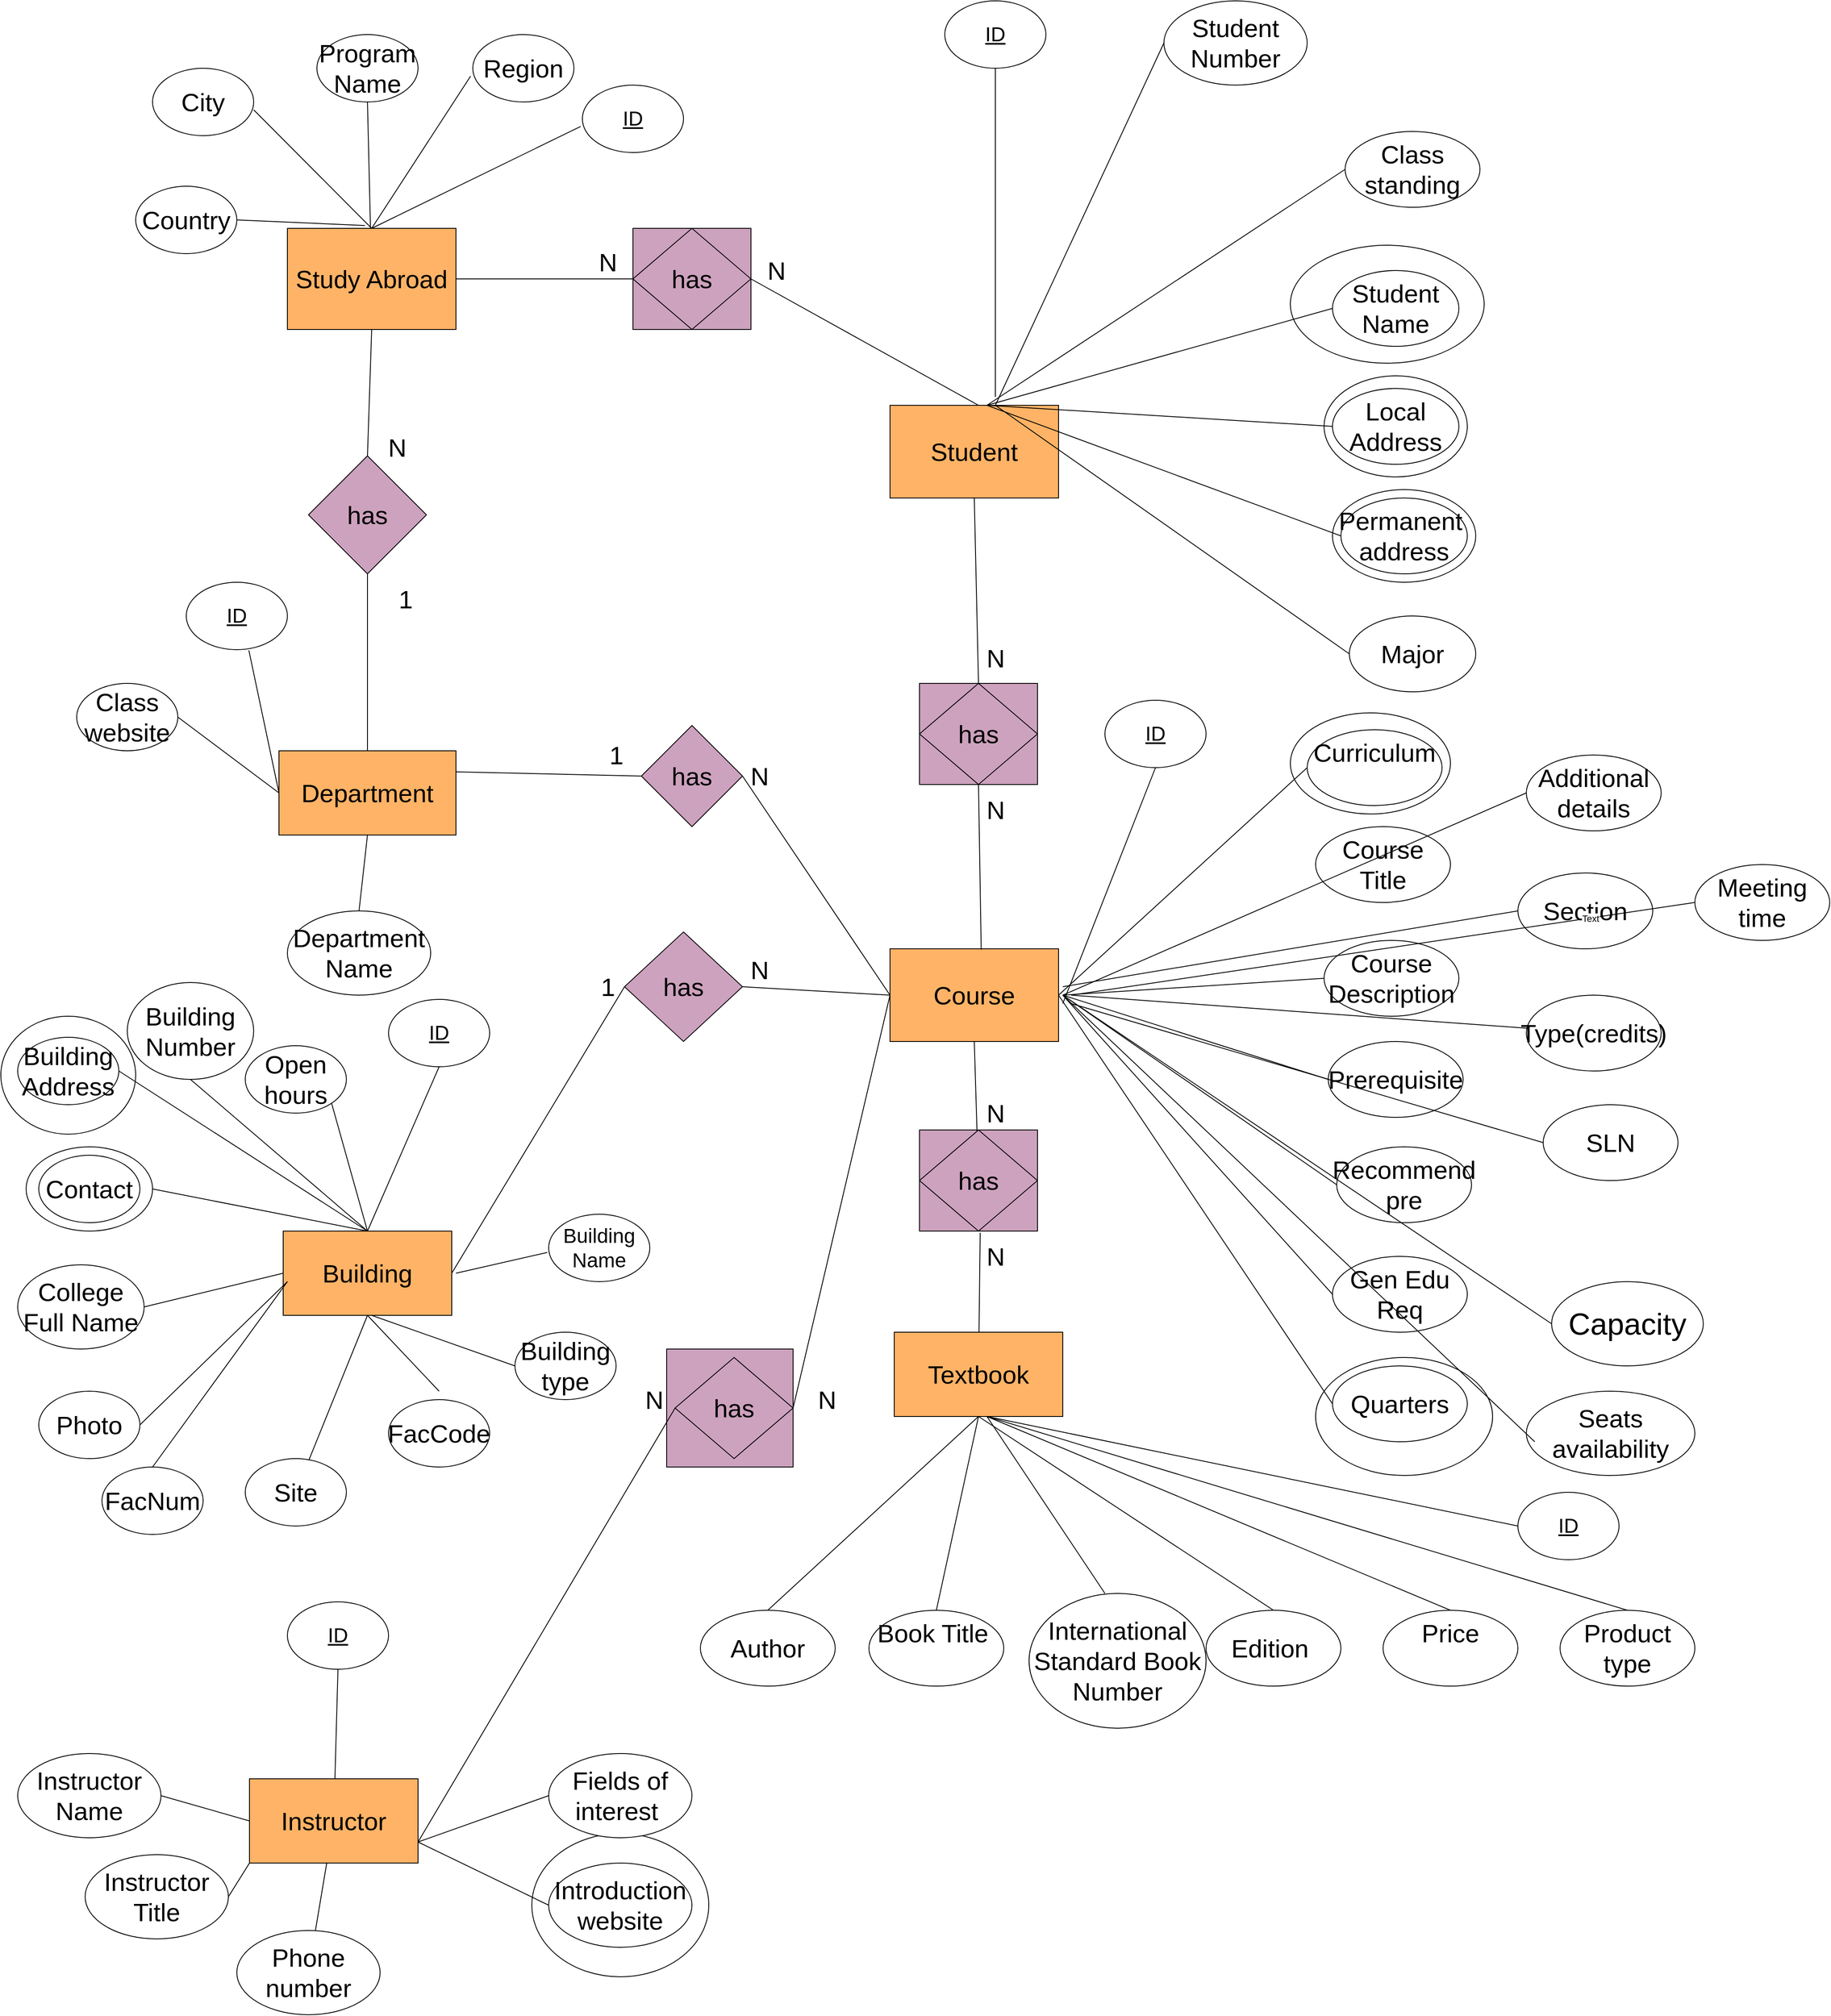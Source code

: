 <mxfile version="17.4.5" type="device"><diagram id="WaG7Mel-7nEo8oAuxkqL" name="Page-1"><mxGraphModel dx="4193" dy="5820" grid="1" gridSize="10" guides="1" tooltips="1" connect="1" arrows="1" fold="1" page="1" pageScale="1" pageWidth="1200" pageHeight="1920" math="0" shadow="0"><root><object label="" id="0"><mxCell/></object><mxCell id="1" parent="0"/><mxCell id="ZUqg_xMpRRwj_Xp2H12H-1" value="" style="ellipse;whiteSpace=wrap;html=1;" parent="1" vertex="1"><mxGeometry x="1570" y="-1830" width="230" height="140" as="geometry"/></mxCell><mxCell id="De9GAT9GT6ICRcFRspTU-7" value="" style="rounded=0;whiteSpace=wrap;html=1;fillColor=#CDA2BE;" parent="1" vertex="1"><mxGeometry x="830" y="-520" width="150" height="140" as="geometry"/></mxCell><mxCell id="De9GAT9GT6ICRcFRspTU-3" value="" style="ellipse;whiteSpace=wrap;html=1;" parent="1" vertex="1"><mxGeometry x="1600" y="-510" width="210" height="140" as="geometry"/></mxCell><mxCell id="De9GAT9GT6ICRcFRspTU-1" value="" style="ellipse;whiteSpace=wrap;html=1;" parent="1" vertex="1"><mxGeometry x="1570" y="-1275" width="190" height="120" as="geometry"/></mxCell><mxCell id="09KUF64qK-9cgqwfG9is-28" value="" style="ellipse;whiteSpace=wrap;html=1;fontSize=24;" parent="1" vertex="1"><mxGeometry x="1620" y="-1540" width="170" height="110" as="geometry"/></mxCell><mxCell id="09KUF64qK-9cgqwfG9is-27" value="" style="ellipse;whiteSpace=wrap;html=1;fontSize=24;" parent="1" vertex="1"><mxGeometry x="1610" y="-1675" width="170" height="120" as="geometry"/></mxCell><mxCell id="09KUF64qK-9cgqwfG9is-26" value="" style="ellipse;whiteSpace=wrap;html=1;fontSize=24;" parent="1" vertex="1"><mxGeometry x="670" y="55" width="210" height="170" as="geometry"/></mxCell><mxCell id="09KUF64qK-9cgqwfG9is-25" value="" style="ellipse;whiteSpace=wrap;html=1;fontSize=24;" parent="1" vertex="1"><mxGeometry x="40" y="-915" width="160" height="140" as="geometry"/></mxCell><mxCell id="FY4kT6i7y3f5NOqJyjew-148" value="" style="ellipse;whiteSpace=wrap;html=1;fontSize=30;" parent="1" vertex="1"><mxGeometry x="70" y="-760" width="150" height="100" as="geometry"/></mxCell><mxCell id="FY4kT6i7y3f5NOqJyjew-1" value="&lt;p style=&quot;line-height: 1.2&quot;&gt;&lt;font style=&quot;font-size: 30px&quot;&gt;Student&lt;/font&gt;&lt;/p&gt;" style="rounded=0;whiteSpace=wrap;html=1;fillColor=#FFB366;" parent="1" vertex="1"><mxGeometry x="1095" y="-1640" width="200" height="110" as="geometry"/></mxCell><mxCell id="FY4kT6i7y3f5NOqJyjew-2" value="&lt;span style=&quot;font-size: 30px&quot;&gt;Course&lt;/span&gt;" style="rounded=0;whiteSpace=wrap;html=1;fillColor=#FFB366;" parent="1" vertex="1"><mxGeometry x="1095" y="-995" width="200" height="110" as="geometry"/></mxCell><mxCell id="FY4kT6i7y3f5NOqJyjew-3" value="&lt;font style=&quot;font-size: 30px&quot;&gt;Department&lt;/font&gt;" style="rounded=0;whiteSpace=wrap;html=1;fillColor=#FFB366;" parent="1" vertex="1"><mxGeometry x="370" y="-1230" width="210" height="100" as="geometry"/></mxCell><mxCell id="FY4kT6i7y3f5NOqJyjew-4" value="&lt;font style=&quot;font-size: 30px&quot;&gt;Study Abroad&lt;/font&gt;" style="rounded=0;whiteSpace=wrap;html=1;fillColor=#FFB366;" parent="1" vertex="1"><mxGeometry x="380" y="-1850" width="200" height="120" as="geometry"/></mxCell><mxCell id="FY4kT6i7y3f5NOqJyjew-5" value="&lt;font style=&quot;font-size: 30px&quot;&gt;Building&lt;/font&gt;" style="rounded=0;whiteSpace=wrap;html=1;fillColor=#FFB366;" parent="1" vertex="1"><mxGeometry x="375" y="-660" width="200" height="100" as="geometry"/></mxCell><mxCell id="FY4kT6i7y3f5NOqJyjew-6" value="&lt;font style=&quot;font-size: 30px&quot;&gt;Instructor&lt;/font&gt;" style="rounded=0;whiteSpace=wrap;html=1;fillColor=#FFB366;" parent="1" vertex="1"><mxGeometry x="335" y="-10" width="200" height="100" as="geometry"/></mxCell><mxCell id="FY4kT6i7y3f5NOqJyjew-7" value="&lt;font style=&quot;font-size: 30px&quot;&gt;Textbook&lt;/font&gt;" style="rounded=0;whiteSpace=wrap;html=1;fillColor=#FFB366;" parent="1" vertex="1"><mxGeometry x="1100" y="-540" width="200" height="100" as="geometry"/></mxCell><mxCell id="FY4kT6i7y3f5NOqJyjew-23" value="has" style="rhombus;whiteSpace=wrap;html=1;fontSize=30;fillColor=#CDA2BE;" parent="1" vertex="1"><mxGeometry x="840" y="-510" width="140" height="120" as="geometry"/></mxCell><mxCell id="FY4kT6i7y3f5NOqJyjew-28" value="has" style="rhombus;whiteSpace=wrap;html=1;fontSize=30;fillColor=#CDA2BE;" parent="1" vertex="1"><mxGeometry x="405" y="-1580" width="140" height="140" as="geometry"/></mxCell><mxCell id="FY4kT6i7y3f5NOqJyjew-41" value="" style="endArrow=none;html=1;rounded=0;fontSize=30;strokeColor=default;entryX=0.5;entryY=1;entryDx=0;entryDy=0;exitX=0.5;exitY=0;exitDx=0;exitDy=0;" parent="1" target="FY4kT6i7y3f5NOqJyjew-1" edge="1"><mxGeometry width="50" height="50" relative="1" as="geometry"><mxPoint x="1200" y="-1310" as="sourcePoint"/><mxPoint x="1030" y="-1440" as="targetPoint"/><Array as="points"/></mxGeometry></mxCell><mxCell id="FY4kT6i7y3f5NOqJyjew-43" value="" style="endArrow=none;html=1;rounded=0;fontSize=30;strokeColor=default;entryX=0.5;entryY=1;entryDx=0;entryDy=0;exitX=0.541;exitY=0.008;exitDx=0;exitDy=0;exitPerimeter=0;" parent="1" source="FY4kT6i7y3f5NOqJyjew-2" edge="1"><mxGeometry width="50" height="50" relative="1" as="geometry"><mxPoint x="980" y="-980" as="sourcePoint"/><mxPoint x="1200" y="-1190" as="targetPoint"/></mxGeometry></mxCell><mxCell id="FY4kT6i7y3f5NOqJyjew-44" value="" style="endArrow=none;html=1;rounded=0;fontSize=30;strokeColor=default;entryX=1;entryY=0.5;entryDx=0;entryDy=0;exitX=0;exitY=0.5;exitDx=0;exitDy=0;" parent="1" source="FY4kT6i7y3f5NOqJyjew-199" target="FY4kT6i7y3f5NOqJyjew-4" edge="1"><mxGeometry width="50" height="50" relative="1" as="geometry"><mxPoint x="890" y="-1780" as="sourcePoint"/><mxPoint x="1030" y="-1760" as="targetPoint"/></mxGeometry></mxCell><mxCell id="FY4kT6i7y3f5NOqJyjew-45" value="" style="endArrow=none;html=1;rounded=0;fontSize=30;strokeColor=default;entryX=1;entryY=0.5;entryDx=0;entryDy=0;" parent="1" target="FY4kT6i7y3f5NOqJyjew-198" edge="1"><mxGeometry width="50" height="50" relative="1" as="geometry"><mxPoint x="1200" y="-1640" as="sourcePoint"/><mxPoint x="1010" y="-1780" as="targetPoint"/></mxGeometry></mxCell><mxCell id="FY4kT6i7y3f5NOqJyjew-46" value="" style="endArrow=none;html=1;rounded=0;fontSize=30;strokeColor=default;exitX=0.5;exitY=0;exitDx=0;exitDy=0;entryX=0.5;entryY=1;entryDx=0;entryDy=0;" parent="1" source="FY4kT6i7y3f5NOqJyjew-28" target="FY4kT6i7y3f5NOqJyjew-4" edge="1"><mxGeometry width="50" height="50" relative="1" as="geometry"><mxPoint x="980" y="-1680" as="sourcePoint"/><mxPoint x="1030" y="-1730" as="targetPoint"/></mxGeometry></mxCell><mxCell id="FY4kT6i7y3f5NOqJyjew-48" value="" style="endArrow=none;html=1;rounded=0;fontSize=30;strokeColor=default;entryX=0.5;entryY=1;entryDx=0;entryDy=0;exitX=0.5;exitY=0;exitDx=0;exitDy=0;" parent="1" source="FY4kT6i7y3f5NOqJyjew-3" target="FY4kT6i7y3f5NOqJyjew-28" edge="1"><mxGeometry width="50" height="50" relative="1" as="geometry"><mxPoint x="1170" y="-1340" as="sourcePoint"/><mxPoint x="780" y="-1570" as="targetPoint"/></mxGeometry></mxCell><mxCell id="FY4kT6i7y3f5NOqJyjew-52" value="has" style="rhombus;whiteSpace=wrap;html=1;fontSize=30;fillColor=#CDA2BE;" parent="1" vertex="1"><mxGeometry x="780" y="-1015" width="140" height="130" as="geometry"/></mxCell><mxCell id="FY4kT6i7y3f5NOqJyjew-55" value="" style="endArrow=none;html=1;rounded=0;fontSize=30;strokeColor=default;exitX=1;exitY=0.5;exitDx=0;exitDy=0;entryX=0;entryY=0.5;entryDx=0;entryDy=0;" parent="1" source="FY4kT6i7y3f5NOqJyjew-52" target="FY4kT6i7y3f5NOqJyjew-2" edge="1"><mxGeometry width="50" height="50" relative="1" as="geometry"><mxPoint x="1270" y="-1120" as="sourcePoint"/><mxPoint x="1320" y="-1170" as="targetPoint"/></mxGeometry></mxCell><mxCell id="FY4kT6i7y3f5NOqJyjew-56" value="" style="endArrow=none;html=1;rounded=0;fontSize=30;strokeColor=default;exitX=1;exitY=0.5;exitDx=0;exitDy=0;entryX=0;entryY=0.5;entryDx=0;entryDy=0;" parent="1" source="FY4kT6i7y3f5NOqJyjew-5" target="FY4kT6i7y3f5NOqJyjew-52" edge="1"><mxGeometry width="50" height="50" relative="1" as="geometry"><mxPoint x="1270" y="-1120" as="sourcePoint"/><mxPoint x="1320" y="-1170" as="targetPoint"/></mxGeometry></mxCell><mxCell id="FY4kT6i7y3f5NOqJyjew-59" value="Student Name" style="ellipse;whiteSpace=wrap;html=1;fontSize=30;" parent="1" vertex="1"><mxGeometry x="1620" y="-1800" width="150" height="90" as="geometry"/></mxCell><mxCell id="FY4kT6i7y3f5NOqJyjew-60" value="Student Number" style="ellipse;whiteSpace=wrap;html=1;fontSize=30;" parent="1" vertex="1"><mxGeometry x="1420" y="-2120" width="170" height="100" as="geometry"/></mxCell><mxCell id="FY4kT6i7y3f5NOqJyjew-61" value="Class standing" style="ellipse;whiteSpace=wrap;html=1;fontSize=30;" parent="1" vertex="1"><mxGeometry x="1635" y="-1965" width="160" height="90" as="geometry"/></mxCell><mxCell id="FY4kT6i7y3f5NOqJyjew-62" value="Major" style="ellipse;whiteSpace=wrap;html=1;fontSize=30;" parent="1" vertex="1"><mxGeometry x="1640" y="-1390" width="150" height="90" as="geometry"/></mxCell><mxCell id="FY4kT6i7y3f5NOqJyjew-63" value="Permanent&amp;nbsp;&lt;br&gt;address" style="ellipse;whiteSpace=wrap;html=1;fontSize=30;" parent="1" vertex="1"><mxGeometry x="1630" y="-1530" width="150" height="90" as="geometry"/></mxCell><mxCell id="FY4kT6i7y3f5NOqJyjew-66" value="Local Address" style="ellipse;whiteSpace=wrap;html=1;fontSize=30;" parent="1" vertex="1"><mxGeometry x="1620" y="-1660" width="150" height="90" as="geometry"/></mxCell><mxCell id="FY4kT6i7y3f5NOqJyjew-67" value="" style="endArrow=none;html=1;rounded=0;fontSize=30;strokeColor=default;entryX=0;entryY=0.5;entryDx=0;entryDy=0;" parent="1" target="FY4kT6i7y3f5NOqJyjew-59" edge="1"><mxGeometry width="50" height="50" relative="1" as="geometry"><mxPoint x="1210" y="-1640" as="sourcePoint"/><mxPoint x="1380" y="-1600" as="targetPoint"/></mxGeometry></mxCell><mxCell id="FY4kT6i7y3f5NOqJyjew-68" value="" style="endArrow=none;html=1;rounded=0;fontSize=30;strokeColor=default;entryX=0;entryY=0.5;entryDx=0;entryDy=0;" parent="1" target="FY4kT6i7y3f5NOqJyjew-60" edge="1"><mxGeometry width="50" height="50" relative="1" as="geometry"><mxPoint x="1220" y="-1640" as="sourcePoint"/><mxPoint x="1410" y="-1835" as="targetPoint"/></mxGeometry></mxCell><mxCell id="FY4kT6i7y3f5NOqJyjew-69" value="" style="endArrow=none;html=1;rounded=0;fontSize=30;strokeColor=default;entryX=0;entryY=0.5;entryDx=0;entryDy=0;" parent="1" target="FY4kT6i7y3f5NOqJyjew-66" edge="1"><mxGeometry width="50" height="50" relative="1" as="geometry"><mxPoint x="1210" y="-1640" as="sourcePoint"/><mxPoint x="1420" y="-1825" as="targetPoint"/></mxGeometry></mxCell><mxCell id="FY4kT6i7y3f5NOqJyjew-70" value="" style="endArrow=none;html=1;rounded=0;fontSize=30;strokeColor=default;entryX=0;entryY=0.5;entryDx=0;entryDy=0;" parent="1" target="FY4kT6i7y3f5NOqJyjew-61" edge="1"><mxGeometry width="50" height="50" relative="1" as="geometry"><mxPoint x="1210" y="-1640" as="sourcePoint"/><mxPoint x="1430" y="-1815" as="targetPoint"/></mxGeometry></mxCell><mxCell id="FY4kT6i7y3f5NOqJyjew-71" value="" style="endArrow=none;html=1;rounded=0;fontSize=30;strokeColor=default;entryX=0;entryY=0.5;entryDx=0;entryDy=0;" parent="1" target="FY4kT6i7y3f5NOqJyjew-62" edge="1"><mxGeometry width="50" height="50" relative="1" as="geometry"><mxPoint x="1220" y="-1640" as="sourcePoint"/><mxPoint x="1440" y="-1805" as="targetPoint"/></mxGeometry></mxCell><mxCell id="FY4kT6i7y3f5NOqJyjew-72" value="" style="endArrow=none;html=1;rounded=0;fontSize=30;strokeColor=default;entryX=0;entryY=0.5;entryDx=0;entryDy=0;" parent="1" target="FY4kT6i7y3f5NOqJyjew-63" edge="1"><mxGeometry width="50" height="50" relative="1" as="geometry"><mxPoint x="1210" y="-1640" as="sourcePoint"/><mxPoint x="1450" y="-1795" as="targetPoint"/></mxGeometry></mxCell><mxCell id="FY4kT6i7y3f5NOqJyjew-77" value="" style="endArrow=none;html=1;rounded=0;fontSize=30;strokeColor=default;exitX=1;exitY=0.5;exitDx=0;exitDy=0;entryX=0;entryY=0.5;entryDx=0;entryDy=0;" parent="1" source="FY4kT6i7y3f5NOqJyjew-23" target="FY4kT6i7y3f5NOqJyjew-2" edge="1"><mxGeometry width="50" height="50" relative="1" as="geometry"><mxPoint x="1310" y="-810" as="sourcePoint"/><mxPoint x="1360" y="-860" as="targetPoint"/></mxGeometry></mxCell><mxCell id="FY4kT6i7y3f5NOqJyjew-78" value="" style="endArrow=none;html=1;rounded=0;fontSize=30;strokeColor=default;exitX=1;exitY=0.75;exitDx=0;exitDy=0;entryX=0;entryY=0.5;entryDx=0;entryDy=0;" parent="1" source="FY4kT6i7y3f5NOqJyjew-6" target="FY4kT6i7y3f5NOqJyjew-23" edge="1"><mxGeometry width="50" height="50" relative="1" as="geometry"><mxPoint x="1310" y="-810" as="sourcePoint"/><mxPoint x="1360" y="-860" as="targetPoint"/></mxGeometry></mxCell><mxCell id="FY4kT6i7y3f5NOqJyjew-80" value="Course Title" style="ellipse;whiteSpace=wrap;html=1;fontSize=30;" parent="1" vertex="1"><mxGeometry x="1600" y="-1140" width="160" height="90" as="geometry"/></mxCell><mxCell id="FY4kT6i7y3f5NOqJyjew-81" value="Course Description" style="ellipse;whiteSpace=wrap;html=1;fontSize=30;" parent="1" vertex="1"><mxGeometry x="1610" y="-1005" width="160" height="90" as="geometry"/></mxCell><mxCell id="FY4kT6i7y3f5NOqJyjew-82" value="Prerequisite" style="ellipse;whiteSpace=wrap;html=1;fontSize=30;" parent="1" vertex="1"><mxGeometry x="1615" y="-885" width="160" height="90" as="geometry"/></mxCell><mxCell id="FY4kT6i7y3f5NOqJyjew-84" value="Gen Edu Req" style="ellipse;whiteSpace=wrap;html=1;fontSize=30;" parent="1" vertex="1"><mxGeometry x="1620" y="-630" width="160" height="90" as="geometry"/></mxCell><mxCell id="FY4kT6i7y3f5NOqJyjew-85" value="&lt;div&gt;Curriculum&lt;/div&gt;&lt;div&gt;&lt;br&gt;&lt;/div&gt;" style="ellipse;whiteSpace=wrap;html=1;fontSize=30;" parent="1" vertex="1"><mxGeometry x="1590" y="-1255" width="160" height="90" as="geometry"/></mxCell><mxCell id="FY4kT6i7y3f5NOqJyjew-86" value="Recommend pre" style="ellipse;whiteSpace=wrap;html=1;fontSize=30;" parent="1" vertex="1"><mxGeometry x="1625" y="-760" width="160" height="90" as="geometry"/></mxCell><mxCell id="FY4kT6i7y3f5NOqJyjew-87" value="" style="endArrow=none;html=1;rounded=0;fontSize=30;strokeColor=default;entryX=0;entryY=0.5;entryDx=0;entryDy=0;exitX=1;exitY=0.5;exitDx=0;exitDy=0;" parent="1" source="FY4kT6i7y3f5NOqJyjew-2" target="FY4kT6i7y3f5NOqJyjew-85" edge="1"><mxGeometry width="50" height="50" relative="1" as="geometry"><mxPoint x="1610" y="-870" as="sourcePoint"/><mxPoint x="1660" y="-920" as="targetPoint"/></mxGeometry></mxCell><mxCell id="FY4kT6i7y3f5NOqJyjew-88" value="" style="endArrow=none;html=1;rounded=0;fontSize=30;strokeColor=default;entryX=0;entryY=0.5;entryDx=0;entryDy=0;" parent="1" target="FY4kT6i7y3f5NOqJyjew-81" edge="1"><mxGeometry width="50" height="50" relative="1" as="geometry"><mxPoint x="1300" y="-940" as="sourcePoint"/><mxPoint x="1660" y="-920" as="targetPoint"/></mxGeometry></mxCell><mxCell id="FY4kT6i7y3f5NOqJyjew-89" value="" style="endArrow=none;html=1;rounded=0;fontSize=30;strokeColor=default;entryX=0;entryY=0.5;entryDx=0;entryDy=0;" parent="1" target="FY4kT6i7y3f5NOqJyjew-82" edge="1"><mxGeometry width="50" height="50" relative="1" as="geometry"><mxPoint x="1300" y="-940" as="sourcePoint"/><mxPoint x="1660" y="-920" as="targetPoint"/></mxGeometry></mxCell><mxCell id="FY4kT6i7y3f5NOqJyjew-90" value="" style="endArrow=none;html=1;rounded=0;fontSize=30;strokeColor=default;entryX=0;entryY=0.5;entryDx=0;entryDy=0;" parent="1" target="FY4kT6i7y3f5NOqJyjew-86" edge="1"><mxGeometry width="50" height="50" relative="1" as="geometry"><mxPoint x="1300" y="-940" as="sourcePoint"/><mxPoint x="1660" y="-920" as="targetPoint"/></mxGeometry></mxCell><mxCell id="FY4kT6i7y3f5NOqJyjew-91" value="" style="endArrow=none;html=1;rounded=0;fontSize=30;strokeColor=default;entryX=0;entryY=0.5;entryDx=0;entryDy=0;" parent="1" target="FY4kT6i7y3f5NOqJyjew-84" edge="1"><mxGeometry width="50" height="50" relative="1" as="geometry"><mxPoint x="1300" y="-940" as="sourcePoint"/><mxPoint x="1660" y="-920" as="targetPoint"/></mxGeometry></mxCell><mxCell id="FY4kT6i7y3f5NOqJyjew-92" value="Quarters" style="ellipse;whiteSpace=wrap;html=1;fontSize=30;" parent="1" vertex="1"><mxGeometry x="1620" y="-500" width="160" height="90" as="geometry"/></mxCell><mxCell id="FY4kT6i7y3f5NOqJyjew-93" value="" style="endArrow=none;html=1;rounded=0;fontSize=30;strokeColor=default;exitX=1;exitY=0.5;exitDx=0;exitDy=0;entryX=0;entryY=0.5;entryDx=0;entryDy=0;" parent="1" source="FY4kT6i7y3f5NOqJyjew-2" target="FY4kT6i7y3f5NOqJyjew-92" edge="1"><mxGeometry width="50" height="50" relative="1" as="geometry"><mxPoint x="1590" y="-1090" as="sourcePoint"/><mxPoint x="1640" y="-1140" as="targetPoint"/></mxGeometry></mxCell><mxCell id="FY4kT6i7y3f5NOqJyjew-94" value="Meeting time" style="ellipse;whiteSpace=wrap;html=1;fontSize=30;" parent="1" vertex="1"><mxGeometry x="2050" y="-1095" width="160" height="90" as="geometry"/></mxCell><mxCell id="FY4kT6i7y3f5NOqJyjew-95" value="SLN" style="ellipse;whiteSpace=wrap;html=1;fontSize=30;" parent="1" vertex="1"><mxGeometry x="1870" y="-810" width="160" height="90" as="geometry"/></mxCell><mxCell id="FY4kT6i7y3f5NOqJyjew-97" value="Seats availability" style="ellipse;whiteSpace=wrap;html=1;fontSize=30;" parent="1" vertex="1"><mxGeometry x="1850" y="-470" width="200" height="100" as="geometry"/></mxCell><mxCell id="FY4kT6i7y3f5NOqJyjew-98" value="Additional details" style="ellipse;whiteSpace=wrap;html=1;fontSize=30;" parent="1" vertex="1"><mxGeometry x="1850" y="-1225" width="160" height="90" as="geometry"/></mxCell><mxCell id="FY4kT6i7y3f5NOqJyjew-100" value="Section" style="ellipse;whiteSpace=wrap;html=1;fontSize=30;" parent="1" vertex="1"><mxGeometry x="1840" y="-1085" width="160" height="90" as="geometry"/></mxCell><mxCell id="FY4kT6i7y3f5NOqJyjew-101" value="Type(credits)" style="ellipse;whiteSpace=wrap;html=1;fontSize=30;" parent="1" vertex="1"><mxGeometry x="1850" y="-940" width="160" height="90" as="geometry"/></mxCell><mxCell id="FY4kT6i7y3f5NOqJyjew-102" value="" style="endArrow=none;html=1;rounded=0;fontSize=30;strokeColor=default;entryX=0;entryY=0.5;entryDx=0;entryDy=0;" parent="1" target="FY4kT6i7y3f5NOqJyjew-98" edge="1"><mxGeometry width="50" height="50" relative="1" as="geometry"><mxPoint x="1300" y="-940" as="sourcePoint"/><mxPoint x="1680" y="-1000" as="targetPoint"/></mxGeometry></mxCell><mxCell id="FY4kT6i7y3f5NOqJyjew-103" value="" style="endArrow=none;html=1;rounded=0;fontSize=30;strokeColor=default;entryX=0;entryY=0.5;entryDx=0;entryDy=0;" parent="1" target="FY4kT6i7y3f5NOqJyjew-100" edge="1"><mxGeometry width="50" height="50" relative="1" as="geometry"><mxPoint x="1300" y="-950" as="sourcePoint"/><mxPoint x="1680" y="-1000" as="targetPoint"/></mxGeometry></mxCell><mxCell id="FY4kT6i7y3f5NOqJyjew-104" value="" style="endArrow=none;html=1;rounded=0;fontSize=30;strokeColor=default;" parent="1" target="FY4kT6i7y3f5NOqJyjew-101" edge="1"><mxGeometry width="50" height="50" relative="1" as="geometry"><mxPoint x="1310" y="-940" as="sourcePoint"/><mxPoint x="1680" y="-920" as="targetPoint"/></mxGeometry></mxCell><mxCell id="FY4kT6i7y3f5NOqJyjew-105" value="" style="endArrow=none;html=1;rounded=0;fontSize=30;strokeColor=default;entryX=0;entryY=0.5;entryDx=0;entryDy=0;" parent="1" target="FY4kT6i7y3f5NOqJyjew-95" edge="1"><mxGeometry width="50" height="50" relative="1" as="geometry"><mxPoint x="1310" y="-930" as="sourcePoint"/><mxPoint x="1680" y="-820" as="targetPoint"/></mxGeometry></mxCell><mxCell id="FY4kT6i7y3f5NOqJyjew-107" value="" style="endArrow=none;html=1;rounded=0;fontSize=30;strokeColor=default;entryX=0.05;entryY=0.6;entryDx=0;entryDy=0;entryPerimeter=0;" parent="1" target="FY4kT6i7y3f5NOqJyjew-97" edge="1"><mxGeometry width="50" height="50" relative="1" as="geometry"><mxPoint x="1300" y="-940" as="sourcePoint"/><mxPoint x="1680" y="-730" as="targetPoint"/></mxGeometry></mxCell><mxCell id="FY4kT6i7y3f5NOqJyjew-108" value="" style="endArrow=none;html=1;rounded=0;fontSize=30;strokeColor=default;entryX=0;entryY=0.5;entryDx=0;entryDy=0;" parent="1" target="FY4kT6i7y3f5NOqJyjew-94" edge="1"><mxGeometry width="50" height="50" relative="1" as="geometry"><mxPoint x="1310" y="-940" as="sourcePoint"/><mxPoint x="1980" y="-1240" as="targetPoint"/></mxGeometry></mxCell><mxCell id="FNnZ-wPPXEHu2Q8ne0_T-3" value="Text" style="edgeLabel;html=1;align=center;verticalAlign=middle;resizable=0;points=[];" parent="FY4kT6i7y3f5NOqJyjew-108" vertex="1" connectable="0"><mxGeometry x="0.665" relative="1" as="geometry"><mxPoint as="offset"/></mxGeometry></mxCell><mxCell id="FY4kT6i7y3f5NOqJyjew-109" value="&lt;div&gt;Book Title&amp;nbsp;&lt;/div&gt;&lt;div&gt;&lt;br&gt;&lt;/div&gt;" style="ellipse;whiteSpace=wrap;html=1;fontSize=30;" parent="1" vertex="1"><mxGeometry x="1070" y="-210" width="160" height="90" as="geometry"/></mxCell><mxCell id="FY4kT6i7y3f5NOqJyjew-110" value="International Standard Book Number" style="ellipse;whiteSpace=wrap;html=1;fontSize=30;" parent="1" vertex="1"><mxGeometry x="1260" y="-230" width="210" height="160" as="geometry"/></mxCell><mxCell id="FY4kT6i7y3f5NOqJyjew-111" value="Edition&amp;nbsp;" style="ellipse;whiteSpace=wrap;html=1;fontSize=30;" parent="1" vertex="1"><mxGeometry x="1470" y="-210" width="160" height="90" as="geometry"/></mxCell><mxCell id="FY4kT6i7y3f5NOqJyjew-112" value="Author" style="ellipse;whiteSpace=wrap;html=1;fontSize=30;" parent="1" vertex="1"><mxGeometry x="870" y="-210" width="160" height="90" as="geometry"/></mxCell><mxCell id="FY4kT6i7y3f5NOqJyjew-113" value="&lt;div&gt;Price&lt;/div&gt;&lt;div&gt;&lt;br&gt;&lt;/div&gt;" style="ellipse;whiteSpace=wrap;html=1;fontSize=30;" parent="1" vertex="1"><mxGeometry x="1680" y="-210" width="160" height="90" as="geometry"/></mxCell><mxCell id="FY4kT6i7y3f5NOqJyjew-114" value="Product type" style="ellipse;whiteSpace=wrap;html=1;fontSize=30;" parent="1" vertex="1"><mxGeometry x="1890" y="-210" width="160" height="90" as="geometry"/></mxCell><mxCell id="FY4kT6i7y3f5NOqJyjew-116" value="" style="endArrow=none;html=1;rounded=0;fontSize=30;strokeColor=default;exitX=0.5;exitY=0;exitDx=0;exitDy=0;entryX=0.5;entryY=1;entryDx=0;entryDy=0;" parent="1" source="FY4kT6i7y3f5NOqJyjew-112" target="FY4kT6i7y3f5NOqJyjew-7" edge="1"><mxGeometry width="50" height="50" relative="1" as="geometry"><mxPoint x="1590" y="-910" as="sourcePoint"/><mxPoint x="1640" y="-960" as="targetPoint"/></mxGeometry></mxCell><mxCell id="FY4kT6i7y3f5NOqJyjew-117" value="" style="endArrow=none;html=1;rounded=0;fontSize=30;strokeColor=default;exitX=0.5;exitY=0;exitDx=0;exitDy=0;" parent="1" source="FY4kT6i7y3f5NOqJyjew-109" edge="1"><mxGeometry width="50" height="50" relative="1" as="geometry"><mxPoint x="960" y="-200" as="sourcePoint"/><mxPoint x="1200" y="-440" as="targetPoint"/></mxGeometry></mxCell><mxCell id="FY4kT6i7y3f5NOqJyjew-118" value="" style="endArrow=none;html=1;rounded=0;fontSize=30;strokeColor=default;" parent="1" edge="1"><mxGeometry width="50" height="50" relative="1" as="geometry"><mxPoint x="1350" y="-230" as="sourcePoint"/><mxPoint x="1210" y="-440" as="targetPoint"/></mxGeometry></mxCell><mxCell id="FY4kT6i7y3f5NOqJyjew-119" value="" style="endArrow=none;html=1;rounded=0;fontSize=30;strokeColor=default;exitX=0.5;exitY=0;exitDx=0;exitDy=0;entryX=0.5;entryY=1;entryDx=0;entryDy=0;" parent="1" source="FY4kT6i7y3f5NOqJyjew-111" target="FY4kT6i7y3f5NOqJyjew-7" edge="1"><mxGeometry width="50" height="50" relative="1" as="geometry"><mxPoint x="980" y="-180" as="sourcePoint"/><mxPoint x="1230" y="-410" as="targetPoint"/></mxGeometry></mxCell><mxCell id="FY4kT6i7y3f5NOqJyjew-120" value="" style="endArrow=none;html=1;rounded=0;fontSize=30;strokeColor=default;exitX=0.5;exitY=0;exitDx=0;exitDy=0;" parent="1" source="FY4kT6i7y3f5NOqJyjew-113" edge="1"><mxGeometry width="50" height="50" relative="1" as="geometry"><mxPoint x="990" y="-170" as="sourcePoint"/><mxPoint x="1210" y="-440" as="targetPoint"/></mxGeometry></mxCell><mxCell id="FY4kT6i7y3f5NOqJyjew-121" value="" style="endArrow=none;html=1;rounded=0;fontSize=30;strokeColor=default;exitX=0.5;exitY=0;exitDx=0;exitDy=0;" parent="1" source="FY4kT6i7y3f5NOqJyjew-114" edge="1"><mxGeometry width="50" height="50" relative="1" as="geometry"><mxPoint x="1000" y="-160" as="sourcePoint"/><mxPoint x="1210" y="-440" as="targetPoint"/></mxGeometry></mxCell><mxCell id="FY4kT6i7y3f5NOqJyjew-122" value="has" style="rhombus;whiteSpace=wrap;html=1;fontSize=30;fillColor=#CDA2BE;" parent="1" vertex="1"><mxGeometry x="800" y="-1260" width="120" height="120" as="geometry"/></mxCell><mxCell id="FY4kT6i7y3f5NOqJyjew-123" value="" style="endArrow=none;html=1;rounded=0;fontSize=30;strokeColor=default;exitX=1;exitY=0.25;exitDx=0;exitDy=0;entryX=0;entryY=0.5;entryDx=0;entryDy=0;" parent="1" source="FY4kT6i7y3f5NOqJyjew-3" target="FY4kT6i7y3f5NOqJyjew-122" edge="1"><mxGeometry width="50" height="50" relative="1" as="geometry"><mxPoint x="1270" y="-1120" as="sourcePoint"/><mxPoint x="1320" y="-1170" as="targetPoint"/></mxGeometry></mxCell><mxCell id="FY4kT6i7y3f5NOqJyjew-202" value="1" style="edgeLabel;html=1;align=center;verticalAlign=middle;resizable=0;points=[];fontSize=30;" parent="FY4kT6i7y3f5NOqJyjew-123" vertex="1" connectable="0"><mxGeometry x="0.658" y="7" relative="1" as="geometry"><mxPoint x="7" y="-17" as="offset"/></mxGeometry></mxCell><mxCell id="FY4kT6i7y3f5NOqJyjew-124" value="" style="endArrow=none;html=1;rounded=0;fontSize=30;strokeColor=default;exitX=1;exitY=0.5;exitDx=0;exitDy=0;entryX=0;entryY=0.5;entryDx=0;entryDy=0;" parent="1" source="FY4kT6i7y3f5NOqJyjew-122" target="FY4kT6i7y3f5NOqJyjew-2" edge="1"><mxGeometry width="50" height="50" relative="1" as="geometry"><mxPoint x="1270" y="-1120" as="sourcePoint"/><mxPoint x="1320" y="-1170" as="targetPoint"/></mxGeometry></mxCell><mxCell id="FY4kT6i7y3f5NOqJyjew-125" value="Class website" style="ellipse;whiteSpace=wrap;html=1;fontSize=30;" parent="1" vertex="1"><mxGeometry x="130" y="-1310" width="120" height="80" as="geometry"/></mxCell><mxCell id="FY4kT6i7y3f5NOqJyjew-127" value="" style="endArrow=none;html=1;rounded=0;fontSize=30;strokeColor=default;exitX=1;exitY=0.5;exitDx=0;exitDy=0;entryX=0;entryY=0.5;entryDx=0;entryDy=0;" parent="1" source="FY4kT6i7y3f5NOqJyjew-125" target="FY4kT6i7y3f5NOqJyjew-3" edge="1"><mxGeometry width="50" height="50" relative="1" as="geometry"><mxPoint x="1370" y="-1140" as="sourcePoint"/><mxPoint x="1420" y="-1190" as="targetPoint"/></mxGeometry></mxCell><mxCell id="FY4kT6i7y3f5NOqJyjew-130" value="Program Name" style="ellipse;whiteSpace=wrap;html=1;fontSize=30;" parent="1" vertex="1"><mxGeometry x="415" y="-2080" width="120" height="80" as="geometry"/></mxCell><mxCell id="FY4kT6i7y3f5NOqJyjew-131" value="City" style="ellipse;whiteSpace=wrap;html=1;fontSize=30;" parent="1" vertex="1"><mxGeometry x="220" y="-2040" width="120" height="80" as="geometry"/></mxCell><mxCell id="FY4kT6i7y3f5NOqJyjew-132" value="Country" style="ellipse;whiteSpace=wrap;html=1;fontSize=30;" parent="1" vertex="1"><mxGeometry x="200" y="-1900" width="120" height="80" as="geometry"/></mxCell><mxCell id="FY4kT6i7y3f5NOqJyjew-133" value="Region" style="ellipse;whiteSpace=wrap;html=1;fontSize=30;" parent="1" vertex="1"><mxGeometry x="600" y="-2080" width="120" height="80" as="geometry"/></mxCell><mxCell id="FY4kT6i7y3f5NOqJyjew-134" value="" style="endArrow=none;html=1;rounded=0;fontSize=30;strokeColor=default;entryX=0.5;entryY=1;entryDx=0;entryDy=0;" parent="1" source="FY4kT6i7y3f5NOqJyjew-4" target="FY4kT6i7y3f5NOqJyjew-130" edge="1"><mxGeometry width="50" height="50" relative="1" as="geometry"><mxPoint x="770" y="-1710" as="sourcePoint"/><mxPoint x="820" y="-1760" as="targetPoint"/></mxGeometry></mxCell><mxCell id="FY4kT6i7y3f5NOqJyjew-135" value="" style="endArrow=none;html=1;rounded=0;fontSize=30;strokeColor=default;entryX=1;entryY=0.617;entryDx=0;entryDy=0;entryPerimeter=0;exitX=0.5;exitY=0;exitDx=0;exitDy=0;" parent="1" source="FY4kT6i7y3f5NOqJyjew-4" target="FY4kT6i7y3f5NOqJyjew-131" edge="1"><mxGeometry width="50" height="50" relative="1" as="geometry"><mxPoint x="770" y="-1710" as="sourcePoint"/><mxPoint x="820" y="-1760" as="targetPoint"/></mxGeometry></mxCell><mxCell id="FY4kT6i7y3f5NOqJyjew-136" value="" style="endArrow=none;html=1;rounded=0;fontSize=30;strokeColor=default;exitX=1;exitY=0.5;exitDx=0;exitDy=0;entryX=0.46;entryY=-0.028;entryDx=0;entryDy=0;entryPerimeter=0;" parent="1" source="FY4kT6i7y3f5NOqJyjew-132" target="FY4kT6i7y3f5NOqJyjew-4" edge="1"><mxGeometry width="50" height="50" relative="1" as="geometry"><mxPoint x="770" y="-1710" as="sourcePoint"/><mxPoint x="460" y="-1860" as="targetPoint"/></mxGeometry></mxCell><mxCell id="FY4kT6i7y3f5NOqJyjew-138" value="" style="endArrow=none;html=1;rounded=0;fontSize=30;strokeColor=default;entryX=-0.022;entryY=0.617;entryDx=0;entryDy=0;entryPerimeter=0;" parent="1" target="FY4kT6i7y3f5NOqJyjew-133" edge="1"><mxGeometry width="50" height="50" relative="1" as="geometry"><mxPoint x="480" y="-1850" as="sourcePoint"/><mxPoint x="820" y="-1760" as="targetPoint"/></mxGeometry></mxCell><mxCell id="FY4kT6i7y3f5NOqJyjew-139" value="Building Number" style="ellipse;whiteSpace=wrap;html=1;fontSize=30;" parent="1" vertex="1"><mxGeometry x="190" y="-955" width="150" height="115" as="geometry"/></mxCell><mxCell id="FY4kT6i7y3f5NOqJyjew-140" value="Building Address" style="ellipse;whiteSpace=wrap;html=1;fontSize=30;" parent="1" vertex="1"><mxGeometry x="60" y="-890" width="120" height="80" as="geometry"/></mxCell><mxCell id="FY4kT6i7y3f5NOqJyjew-141" value="Contact" style="ellipse;whiteSpace=wrap;html=1;fontSize=30;" parent="1" vertex="1"><mxGeometry x="85" y="-750" width="120" height="80" as="geometry"/></mxCell><mxCell id="FY4kT6i7y3f5NOqJyjew-142" value="College Full Name" style="ellipse;whiteSpace=wrap;html=1;fontSize=30;" parent="1" vertex="1"><mxGeometry x="60" y="-620" width="150" height="100" as="geometry"/></mxCell><mxCell id="FY4kT6i7y3f5NOqJyjew-144" value="Photo" style="ellipse;whiteSpace=wrap;html=1;fontSize=30;" parent="1" vertex="1"><mxGeometry x="85" y="-470" width="120" height="80" as="geometry"/></mxCell><mxCell id="FY4kT6i7y3f5NOqJyjew-145" value="FacNum" style="ellipse;whiteSpace=wrap;html=1;fontSize=30;" parent="1" vertex="1"><mxGeometry x="160" y="-380" width="120" height="80" as="geometry"/></mxCell><mxCell id="FY4kT6i7y3f5NOqJyjew-146" value="Site" style="ellipse;whiteSpace=wrap;html=1;fontSize=30;" parent="1" vertex="1"><mxGeometry x="330" y="-390" width="120" height="80" as="geometry"/></mxCell><mxCell id="FY4kT6i7y3f5NOqJyjew-147" value="FacCode" style="ellipse;whiteSpace=wrap;html=1;fontSize=30;" parent="1" vertex="1"><mxGeometry x="500" y="-460" width="120" height="80" as="geometry"/></mxCell><mxCell id="FY4kT6i7y3f5NOqJyjew-150" value="Building&lt;br&gt;type" style="ellipse;whiteSpace=wrap;html=1;fontSize=30;" parent="1" vertex="1"><mxGeometry x="650" y="-540" width="120" height="80" as="geometry"/></mxCell><mxCell id="FY4kT6i7y3f5NOqJyjew-151" value="Open hours" style="ellipse;whiteSpace=wrap;html=1;fontSize=30;" parent="1" vertex="1"><mxGeometry x="330" y="-880" width="120" height="80" as="geometry"/></mxCell><mxCell id="FY4kT6i7y3f5NOqJyjew-152" style="edgeStyle=none;rounded=0;orthogonalLoop=1;jettySize=auto;html=1;exitX=0.5;exitY=0;exitDx=0;exitDy=0;fontSize=30;strokeColor=default;" parent="1" source="FY4kT6i7y3f5NOqJyjew-139" target="FY4kT6i7y3f5NOqJyjew-139" edge="1"><mxGeometry relative="1" as="geometry"/></mxCell><mxCell id="FY4kT6i7y3f5NOqJyjew-153" value="" style="endArrow=none;html=1;rounded=0;fontSize=30;strokeColor=default;entryX=0.5;entryY=0;entryDx=0;entryDy=0;exitX=1;exitY=1;exitDx=0;exitDy=0;" parent="1" source="FY4kT6i7y3f5NOqJyjew-151" target="FY4kT6i7y3f5NOqJyjew-5" edge="1"><mxGeometry width="50" height="50" relative="1" as="geometry"><mxPoint x="440" y="-580" as="sourcePoint"/><mxPoint x="490" y="-630" as="targetPoint"/></mxGeometry></mxCell><mxCell id="FY4kT6i7y3f5NOqJyjew-154" value="" style="endArrow=none;html=1;rounded=0;fontSize=30;strokeColor=default;entryX=0.5;entryY=0;entryDx=0;entryDy=0;exitX=0.5;exitY=1;exitDx=0;exitDy=0;" parent="1" source="FY4kT6i7y3f5NOqJyjew-139" target="FY4kT6i7y3f5NOqJyjew-5" edge="1"><mxGeometry width="50" height="50" relative="1" as="geometry"><mxPoint x="440" y="-580" as="sourcePoint"/><mxPoint x="490" y="-630" as="targetPoint"/></mxGeometry></mxCell><mxCell id="FY4kT6i7y3f5NOqJyjew-155" value="" style="endArrow=none;html=1;rounded=0;fontSize=30;strokeColor=default;entryX=0.5;entryY=0;entryDx=0;entryDy=0;exitX=1;exitY=0.5;exitDx=0;exitDy=0;" parent="1" source="FY4kT6i7y3f5NOqJyjew-140" target="FY4kT6i7y3f5NOqJyjew-5" edge="1"><mxGeometry width="50" height="50" relative="1" as="geometry"><mxPoint x="440" y="-580" as="sourcePoint"/><mxPoint x="490" y="-630" as="targetPoint"/></mxGeometry></mxCell><mxCell id="FY4kT6i7y3f5NOqJyjew-156" value="" style="endArrow=none;html=1;rounded=0;fontSize=30;strokeColor=default;entryX=0.5;entryY=0;entryDx=0;entryDy=0;exitX=1;exitY=0.5;exitDx=0;exitDy=0;" parent="1" source="FY4kT6i7y3f5NOqJyjew-148" target="FY4kT6i7y3f5NOqJyjew-5" edge="1"><mxGeometry width="50" height="50" relative="1" as="geometry"><mxPoint x="440" y="-580" as="sourcePoint"/><mxPoint x="490" y="-630" as="targetPoint"/></mxGeometry></mxCell><mxCell id="FY4kT6i7y3f5NOqJyjew-157" value="" style="endArrow=none;html=1;rounded=0;fontSize=30;strokeColor=default;entryX=0;entryY=0.5;entryDx=0;entryDy=0;exitX=1;exitY=0.5;exitDx=0;exitDy=0;" parent="1" source="FY4kT6i7y3f5NOqJyjew-142" target="FY4kT6i7y3f5NOqJyjew-5" edge="1"><mxGeometry width="50" height="50" relative="1" as="geometry"><mxPoint x="440" y="-580" as="sourcePoint"/><mxPoint x="490" y="-630" as="targetPoint"/></mxGeometry></mxCell><mxCell id="FY4kT6i7y3f5NOqJyjew-158" value="" style="endArrow=none;html=1;rounded=0;fontSize=30;strokeColor=default;exitX=1;exitY=0.5;exitDx=0;exitDy=0;" parent="1" source="FY4kT6i7y3f5NOqJyjew-144" edge="1"><mxGeometry width="50" height="50" relative="1" as="geometry"><mxPoint x="220" y="-430" as="sourcePoint"/><mxPoint x="380" y="-600" as="targetPoint"/></mxGeometry></mxCell><mxCell id="FY4kT6i7y3f5NOqJyjew-159" value="" style="endArrow=none;html=1;rounded=0;fontSize=30;strokeColor=default;exitX=0.5;exitY=0;exitDx=0;exitDy=0;" parent="1" source="FY4kT6i7y3f5NOqJyjew-145" edge="1"><mxGeometry width="50" height="50" relative="1" as="geometry"><mxPoint x="440" y="-580" as="sourcePoint"/><mxPoint x="380" y="-600" as="targetPoint"/></mxGeometry></mxCell><mxCell id="FY4kT6i7y3f5NOqJyjew-160" value="" style="endArrow=none;html=1;rounded=0;fontSize=30;strokeColor=default;entryX=0.5;entryY=1;entryDx=0;entryDy=0;" parent="1" source="FY4kT6i7y3f5NOqJyjew-146" target="FY4kT6i7y3f5NOqJyjew-5" edge="1"><mxGeometry width="50" height="50" relative="1" as="geometry"><mxPoint x="440" y="-580" as="sourcePoint"/><mxPoint x="490" y="-630" as="targetPoint"/></mxGeometry></mxCell><mxCell id="FY4kT6i7y3f5NOqJyjew-161" value="" style="endArrow=none;html=1;rounded=0;fontSize=30;strokeColor=default;entryX=0.5;entryY=1;entryDx=0;entryDy=0;" parent="1" target="FY4kT6i7y3f5NOqJyjew-5" edge="1"><mxGeometry width="50" height="50" relative="1" as="geometry"><mxPoint x="560" y="-470" as="sourcePoint"/><mxPoint x="490" y="-630" as="targetPoint"/></mxGeometry></mxCell><mxCell id="FY4kT6i7y3f5NOqJyjew-162" value="" style="endArrow=none;html=1;rounded=0;fontSize=30;strokeColor=default;entryX=0;entryY=0.5;entryDx=0;entryDy=0;" parent="1" target="FY4kT6i7y3f5NOqJyjew-150" edge="1"><mxGeometry width="50" height="50" relative="1" as="geometry"><mxPoint x="480" y="-560" as="sourcePoint"/><mxPoint x="490" y="-630" as="targetPoint"/></mxGeometry></mxCell><mxCell id="FY4kT6i7y3f5NOqJyjew-163" value="Department Name" style="ellipse;whiteSpace=wrap;html=1;fontSize=30;" parent="1" vertex="1"><mxGeometry x="380" y="-1040" width="170" height="100" as="geometry"/></mxCell><mxCell id="FY4kT6i7y3f5NOqJyjew-164" value="Instructor Name" style="ellipse;whiteSpace=wrap;html=1;fontSize=30;" parent="1" vertex="1"><mxGeometry x="60" y="-40" width="170" height="100" as="geometry"/></mxCell><mxCell id="FY4kT6i7y3f5NOqJyjew-166" value="Instructor Title" style="ellipse;whiteSpace=wrap;html=1;fontSize=30;" parent="1" vertex="1"><mxGeometry x="140" y="80" width="170" height="100" as="geometry"/></mxCell><mxCell id="FY4kT6i7y3f5NOqJyjew-167" value="Phone number" style="ellipse;whiteSpace=wrap;html=1;fontSize=30;" parent="1" vertex="1"><mxGeometry x="320" y="170" width="170" height="100" as="geometry"/></mxCell><mxCell id="FY4kT6i7y3f5NOqJyjew-170" value="Introduction website" style="ellipse;whiteSpace=wrap;html=1;fontSize=30;" parent="1" vertex="1"><mxGeometry x="690" y="90" width="170" height="100" as="geometry"/></mxCell><mxCell id="FY4kT6i7y3f5NOqJyjew-171" value="Fields of interest&amp;nbsp;" style="ellipse;whiteSpace=wrap;html=1;fontSize=30;" parent="1" vertex="1"><mxGeometry x="690" y="-40" width="170" height="100" as="geometry"/></mxCell><mxCell id="FY4kT6i7y3f5NOqJyjew-176" value="" style="endArrow=none;html=1;rounded=0;fontSize=30;strokeColor=default;entryX=0;entryY=0.5;entryDx=0;entryDy=0;exitX=1;exitY=0.5;exitDx=0;exitDy=0;" parent="1" source="FY4kT6i7y3f5NOqJyjew-164" target="FY4kT6i7y3f5NOqJyjew-6" edge="1"><mxGeometry width="50" height="50" relative="1" as="geometry"><mxPoint x="990" y="50" as="sourcePoint"/><mxPoint x="1040" as="targetPoint"/></mxGeometry></mxCell><mxCell id="FY4kT6i7y3f5NOqJyjew-178" value="" style="endArrow=none;html=1;rounded=0;fontSize=30;strokeColor=default;exitX=1;exitY=0.5;exitDx=0;exitDy=0;entryX=0;entryY=1;entryDx=0;entryDy=0;" parent="1" source="FY4kT6i7y3f5NOqJyjew-166" target="FY4kT6i7y3f5NOqJyjew-6" edge="1"><mxGeometry width="50" height="50" relative="1" as="geometry"><mxPoint x="990" y="50" as="sourcePoint"/><mxPoint x="1040" as="targetPoint"/></mxGeometry></mxCell><mxCell id="FY4kT6i7y3f5NOqJyjew-179" value="" style="endArrow=none;html=1;rounded=0;fontSize=30;strokeColor=default;" parent="1" source="FY4kT6i7y3f5NOqJyjew-167" target="FY4kT6i7y3f5NOqJyjew-6" edge="1"><mxGeometry width="50" height="50" relative="1" as="geometry"><mxPoint x="990" y="50" as="sourcePoint"/><mxPoint x="1040" as="targetPoint"/></mxGeometry></mxCell><mxCell id="FY4kT6i7y3f5NOqJyjew-181" value="" style="endArrow=none;html=1;rounded=0;fontSize=30;strokeColor=default;exitX=1;exitY=0.75;exitDx=0;exitDy=0;entryX=0;entryY=0.5;entryDx=0;entryDy=0;" parent="1" source="FY4kT6i7y3f5NOqJyjew-6" target="FY4kT6i7y3f5NOqJyjew-170" edge="1"><mxGeometry width="50" height="50" relative="1" as="geometry"><mxPoint x="990" y="50" as="sourcePoint"/><mxPoint x="1040" as="targetPoint"/></mxGeometry></mxCell><mxCell id="FY4kT6i7y3f5NOqJyjew-182" value="" style="endArrow=none;html=1;rounded=0;fontSize=30;strokeColor=default;exitX=1;exitY=0.75;exitDx=0;exitDy=0;entryX=0;entryY=0.5;entryDx=0;entryDy=0;" parent="1" source="FY4kT6i7y3f5NOqJyjew-6" target="FY4kT6i7y3f5NOqJyjew-171" edge="1"><mxGeometry width="50" height="50" relative="1" as="geometry"><mxPoint x="990" y="50" as="sourcePoint"/><mxPoint x="1040" as="targetPoint"/></mxGeometry></mxCell><mxCell id="FY4kT6i7y3f5NOqJyjew-185" value="" style="group;fillColor=#CDA2BE;" parent="1" vertex="1" connectable="0"><mxGeometry x="1130" y="-1310" width="140" height="120" as="geometry"/></mxCell><mxCell id="FY4kT6i7y3f5NOqJyjew-184" value="" style="rounded=0;whiteSpace=wrap;html=1;fontSize=30;fillColor=#CDA2BE;" parent="FY4kT6i7y3f5NOqJyjew-185" vertex="1"><mxGeometry width="140" height="120" as="geometry"/></mxCell><mxCell id="FY4kT6i7y3f5NOqJyjew-183" value="has" style="rhombus;whiteSpace=wrap;html=1;fontSize=30;fillColor=#CDA2BE;" parent="FY4kT6i7y3f5NOqJyjew-185" vertex="1"><mxGeometry width="140" height="120" as="geometry"/></mxCell><mxCell id="FY4kT6i7y3f5NOqJyjew-186" value="N" style="text;html=1;align=center;verticalAlign=middle;resizable=0;points=[];autosize=1;strokeColor=none;fillColor=none;fontSize=30;" parent="1" vertex="1"><mxGeometry x="1200" y="-1360" width="40" height="40" as="geometry"/></mxCell><mxCell id="FY4kT6i7y3f5NOqJyjew-187" value="N" style="text;html=1;align=center;verticalAlign=middle;resizable=0;points=[];autosize=1;strokeColor=none;fillColor=none;fontSize=30;" parent="1" vertex="1"><mxGeometry x="1200" y="-1180" width="40" height="40" as="geometry"/></mxCell><mxCell id="FY4kT6i7y3f5NOqJyjew-190" value="" style="group;fillColor=#CDA2BE;" parent="1" vertex="1" connectable="0"><mxGeometry x="1130" y="-780" width="140" height="120" as="geometry"/></mxCell><mxCell id="FY4kT6i7y3f5NOqJyjew-191" value="" style="rounded=0;whiteSpace=wrap;html=1;fontSize=30;fillColor=#CDA2BE;" parent="FY4kT6i7y3f5NOqJyjew-190" vertex="1"><mxGeometry width="140" height="120" as="geometry"/></mxCell><mxCell id="FY4kT6i7y3f5NOqJyjew-192" value="has" style="rhombus;whiteSpace=wrap;html=1;fontSize=30;fillColor=#CDA2BE;" parent="FY4kT6i7y3f5NOqJyjew-190" vertex="1"><mxGeometry width="140" height="120" as="geometry"/></mxCell><mxCell id="FY4kT6i7y3f5NOqJyjew-193" value="N" style="text;html=1;align=center;verticalAlign=middle;resizable=0;points=[];autosize=1;strokeColor=none;fillColor=none;fontSize=30;" parent="1" vertex="1"><mxGeometry x="1200" y="-820" width="40" height="40" as="geometry"/></mxCell><mxCell id="FY4kT6i7y3f5NOqJyjew-194" value="N" style="text;html=1;align=center;verticalAlign=middle;resizable=0;points=[];autosize=1;strokeColor=none;fillColor=none;fontSize=30;" parent="1" vertex="1"><mxGeometry x="1200" y="-650" width="40" height="40" as="geometry"/></mxCell><mxCell id="FY4kT6i7y3f5NOqJyjew-195" value="" style="endArrow=none;html=1;rounded=0;fontSize=30;strokeColor=default;entryX=0.5;entryY=1;entryDx=0;entryDy=0;" parent="1" source="FY4kT6i7y3f5NOqJyjew-192" target="FY4kT6i7y3f5NOqJyjew-2" edge="1"><mxGeometry width="50" height="50" relative="1" as="geometry"><mxPoint x="1400" y="-640" as="sourcePoint"/><mxPoint x="1450" y="-690" as="targetPoint"/></mxGeometry></mxCell><mxCell id="FY4kT6i7y3f5NOqJyjew-196" value="" style="endArrow=none;html=1;rounded=0;fontSize=30;strokeColor=default;exitX=0.05;exitY=-0.2;exitDx=0;exitDy=0;exitPerimeter=0;" parent="1" source="FY4kT6i7y3f5NOqJyjew-194" target="FY4kT6i7y3f5NOqJyjew-7" edge="1"><mxGeometry width="50" height="50" relative="1" as="geometry"><mxPoint x="1400" y="-640" as="sourcePoint"/><mxPoint x="1450" y="-690" as="targetPoint"/></mxGeometry></mxCell><mxCell id="FY4kT6i7y3f5NOqJyjew-197" value="" style="group;fillColor=#CDA2BE;" parent="1" vertex="1" connectable="0"><mxGeometry x="790" y="-1850" width="140" height="120" as="geometry"/></mxCell><mxCell id="FY4kT6i7y3f5NOqJyjew-198" value="" style="rounded=0;whiteSpace=wrap;html=1;fontSize=30;fillColor=#CDA2BE;" parent="FY4kT6i7y3f5NOqJyjew-197" vertex="1"><mxGeometry width="140" height="120" as="geometry"/></mxCell><mxCell id="FY4kT6i7y3f5NOqJyjew-199" value="has" style="rhombus;whiteSpace=wrap;html=1;fontSize=30;fillColor=#CDA2BE;" parent="FY4kT6i7y3f5NOqJyjew-197" vertex="1"><mxGeometry width="140" height="120" as="geometry"/></mxCell><mxCell id="FY4kT6i7y3f5NOqJyjew-200" value="N" style="text;html=1;align=center;verticalAlign=middle;resizable=0;points=[];autosize=1;strokeColor=none;fillColor=none;fontSize=30;" parent="1" vertex="1"><mxGeometry x="940" y="-1820" width="40" height="40" as="geometry"/></mxCell><mxCell id="FY4kT6i7y3f5NOqJyjew-201" value="N" style="text;html=1;align=center;verticalAlign=middle;resizable=0;points=[];autosize=1;strokeColor=none;fillColor=none;fontSize=30;" parent="1" vertex="1"><mxGeometry x="740" y="-1830" width="40" height="40" as="geometry"/></mxCell><mxCell id="FY4kT6i7y3f5NOqJyjew-203" value="N" style="text;html=1;align=center;verticalAlign=middle;resizable=0;points=[];autosize=1;strokeColor=none;fillColor=none;fontSize=30;" parent="1" vertex="1"><mxGeometry x="920" y="-1220" width="40" height="40" as="geometry"/></mxCell><mxCell id="FY4kT6i7y3f5NOqJyjew-204" value="1" style="text;html=1;align=center;verticalAlign=middle;resizable=0;points=[];autosize=1;strokeColor=none;fillColor=none;fontSize=30;" parent="1" vertex="1"><mxGeometry x="745" y="-970" width="30" height="40" as="geometry"/></mxCell><mxCell id="FY4kT6i7y3f5NOqJyjew-205" value="N" style="text;html=1;align=center;verticalAlign=middle;resizable=0;points=[];autosize=1;strokeColor=none;fillColor=none;fontSize=30;" parent="1" vertex="1"><mxGeometry x="920" y="-990" width="40" height="40" as="geometry"/></mxCell><mxCell id="FY4kT6i7y3f5NOqJyjew-206" value="N" style="text;html=1;align=center;verticalAlign=middle;resizable=0;points=[];autosize=1;strokeColor=none;fillColor=none;fontSize=30;" parent="1" vertex="1"><mxGeometry x="1000" y="-480" width="40" height="40" as="geometry"/></mxCell><mxCell id="FY4kT6i7y3f5NOqJyjew-207" value="N" style="text;html=1;align=center;verticalAlign=middle;resizable=0;points=[];autosize=1;strokeColor=none;fillColor=none;fontSize=30;" parent="1" vertex="1"><mxGeometry x="795" y="-480" width="40" height="40" as="geometry"/></mxCell><mxCell id="FY4kT6i7y3f5NOqJyjew-210" value="N" style="text;html=1;align=center;verticalAlign=middle;resizable=0;points=[];autosize=1;strokeColor=none;fillColor=none;fontSize=30;" parent="1" vertex="1"><mxGeometry x="490" y="-1610" width="40" height="40" as="geometry"/></mxCell><mxCell id="FY4kT6i7y3f5NOqJyjew-211" value="1" style="text;html=1;align=center;verticalAlign=middle;resizable=0;points=[];autosize=1;strokeColor=none;fillColor=none;fontSize=30;" parent="1" vertex="1"><mxGeometry x="505" y="-1430" width="30" height="40" as="geometry"/></mxCell><mxCell id="09KUF64qK-9cgqwfG9is-1" value="&lt;font style=&quot;font-size: 24px&quot;&gt;&lt;u&gt;ID&lt;/u&gt;&lt;/font&gt;" style="ellipse;whiteSpace=wrap;html=1;" parent="1" vertex="1"><mxGeometry x="730" y="-2020" width="120" height="80" as="geometry"/></mxCell><mxCell id="09KUF64qK-9cgqwfG9is-2" value="" style="endArrow=none;html=1;rounded=0;fontSize=30;strokeColor=default;entryX=-0.017;entryY=0.613;entryDx=0;entryDy=0;entryPerimeter=0;exitX=0.5;exitY=0;exitDx=0;exitDy=0;" parent="1" source="FY4kT6i7y3f5NOqJyjew-4" target="09KUF64qK-9cgqwfG9is-1" edge="1"><mxGeometry width="50" height="50" relative="1" as="geometry"><mxPoint x="490" y="-1840" as="sourcePoint"/><mxPoint x="607.36" y="-2020.64" as="targetPoint"/></mxGeometry></mxCell><mxCell id="09KUF64qK-9cgqwfG9is-3" value="&lt;font style=&quot;font-size: 24px&quot;&gt;&lt;u&gt;ID&lt;/u&gt;&lt;/font&gt;" style="ellipse;whiteSpace=wrap;html=1;" parent="1" vertex="1"><mxGeometry x="260" y="-1430" width="120" height="80" as="geometry"/></mxCell><mxCell id="09KUF64qK-9cgqwfG9is-4" value="" style="endArrow=none;html=1;rounded=0;fontSize=24;entryX=0.619;entryY=1.01;entryDx=0;entryDy=0;entryPerimeter=0;exitX=0;exitY=0.5;exitDx=0;exitDy=0;" parent="1" source="FY4kT6i7y3f5NOqJyjew-3" target="09KUF64qK-9cgqwfG9is-3" edge="1"><mxGeometry width="50" height="50" relative="1" as="geometry"><mxPoint x="630" y="-1380" as="sourcePoint"/><mxPoint x="680" y="-1430" as="targetPoint"/></mxGeometry></mxCell><mxCell id="09KUF64qK-9cgqwfG9is-9" value="&lt;font style=&quot;font-size: 24px&quot;&gt;&lt;u&gt;ID&lt;/u&gt;&lt;/font&gt;" style="ellipse;whiteSpace=wrap;html=1;" parent="1" vertex="1"><mxGeometry x="500" y="-935" width="120" height="80" as="geometry"/></mxCell><mxCell id="09KUF64qK-9cgqwfG9is-10" value="" style="endArrow=none;html=1;rounded=0;fontSize=24;entryX=0.5;entryY=1;entryDx=0;entryDy=0;exitX=0.5;exitY=0;exitDx=0;exitDy=0;" parent="1" source="FY4kT6i7y3f5NOqJyjew-5" target="09KUF64qK-9cgqwfG9is-9" edge="1"><mxGeometry width="50" height="50" relative="1" as="geometry"><mxPoint x="1130" y="-1210" as="sourcePoint"/><mxPoint x="1180" y="-1260" as="targetPoint"/></mxGeometry></mxCell><mxCell id="09KUF64qK-9cgqwfG9is-11" value="&lt;font style=&quot;font-size: 24px&quot;&gt;&lt;u&gt;ID&lt;/u&gt;&lt;/font&gt;" style="ellipse;whiteSpace=wrap;html=1;" parent="1" vertex="1"><mxGeometry x="380" y="-220" width="120" height="80" as="geometry"/></mxCell><mxCell id="09KUF64qK-9cgqwfG9is-14" value="" style="endArrow=none;html=1;rounded=0;fontSize=24;exitX=0.5;exitY=1;exitDx=0;exitDy=0;" parent="1" source="09KUF64qK-9cgqwfG9is-11" target="FY4kT6i7y3f5NOqJyjew-6" edge="1"><mxGeometry width="50" height="50" relative="1" as="geometry"><mxPoint x="1130" y="-540" as="sourcePoint"/><mxPoint x="1180" y="-590" as="targetPoint"/></mxGeometry></mxCell><mxCell id="09KUF64qK-9cgqwfG9is-15" value="&lt;font style=&quot;font-size: 24px&quot;&gt;&lt;u&gt;ID&lt;/u&gt;&lt;/font&gt;" style="ellipse;whiteSpace=wrap;html=1;" parent="1" vertex="1"><mxGeometry x="1160" y="-2120" width="120" height="80" as="geometry"/></mxCell><mxCell id="09KUF64qK-9cgqwfG9is-20" value="" style="endArrow=none;html=1;rounded=0;fontSize=24;entryX=0.5;entryY=1;entryDx=0;entryDy=0;" parent="1" target="09KUF64qK-9cgqwfG9is-15" edge="1"><mxGeometry width="50" height="50" relative="1" as="geometry"><mxPoint x="1220" y="-1650" as="sourcePoint"/><mxPoint x="1220" y="-1500" as="targetPoint"/></mxGeometry></mxCell><mxCell id="09KUF64qK-9cgqwfG9is-21" value="&lt;font style=&quot;font-size: 24px&quot;&gt;&lt;u&gt;ID&lt;/u&gt;&lt;/font&gt;" style="ellipse;whiteSpace=wrap;html=1;" parent="1" vertex="1"><mxGeometry x="1350" y="-1290" width="120" height="80" as="geometry"/></mxCell><mxCell id="09KUF64qK-9cgqwfG9is-22" value="" style="endArrow=none;html=1;rounded=0;fontSize=24;entryX=0.5;entryY=1;entryDx=0;entryDy=0;" parent="1" target="09KUF64qK-9cgqwfG9is-21" edge="1"><mxGeometry width="50" height="50" relative="1" as="geometry"><mxPoint x="1300" y="-930" as="sourcePoint"/><mxPoint x="1180" y="-980" as="targetPoint"/></mxGeometry></mxCell><mxCell id="09KUF64qK-9cgqwfG9is-23" value="&lt;font style=&quot;font-size: 24px&quot;&gt;&lt;u&gt;ID&lt;/u&gt;&lt;/font&gt;" style="ellipse;whiteSpace=wrap;html=1;" parent="1" vertex="1"><mxGeometry x="1840" y="-350" width="120" height="80" as="geometry"/></mxCell><mxCell id="09KUF64qK-9cgqwfG9is-24" value="" style="endArrow=none;html=1;rounded=0;fontSize=24;entryX=0;entryY=0.5;entryDx=0;entryDy=0;" parent="1" target="09KUF64qK-9cgqwfG9is-23" edge="1"><mxGeometry width="50" height="50" relative="1" as="geometry"><mxPoint x="1210" y="-440" as="sourcePoint"/><mxPoint x="1180" y="-650" as="targetPoint"/></mxGeometry></mxCell><mxCell id="De9GAT9GT6ICRcFRspTU-5" value="" style="endArrow=none;html=1;rounded=0;entryX=0.5;entryY=1;entryDx=0;entryDy=0;exitX=0.5;exitY=0;exitDx=0;exitDy=0;" parent="1" source="FY4kT6i7y3f5NOqJyjew-163" target="FY4kT6i7y3f5NOqJyjew-3" edge="1"><mxGeometry width="50" height="50" relative="1" as="geometry"><mxPoint x="1220" y="-510" as="sourcePoint"/><mxPoint x="1270" y="-560" as="targetPoint"/></mxGeometry></mxCell><mxCell id="De9GAT9GT6ICRcFRspTU-8" value="&lt;font style=&quot;font-size: 36px&quot;&gt;Capacity&lt;/font&gt;" style="ellipse;whiteSpace=wrap;html=1;" parent="1" vertex="1"><mxGeometry x="1880" y="-600" width="180" height="100" as="geometry"/></mxCell><mxCell id="De9GAT9GT6ICRcFRspTU-9" value="" style="endArrow=none;html=1;rounded=0;fontSize=24;entryX=0;entryY=0.5;entryDx=0;entryDy=0;" parent="1" target="De9GAT9GT6ICRcFRspTU-8" edge="1"><mxGeometry width="50" height="50" relative="1" as="geometry"><mxPoint x="1300" y="-940" as="sourcePoint"/><mxPoint x="2100" y="-540" as="targetPoint"/></mxGeometry></mxCell><mxCell id="4vMoccWK9rcXRAOBiP1s-2" value="&lt;font style=&quot;font-size: 24px&quot;&gt;Building Name&lt;/font&gt;" style="ellipse;whiteSpace=wrap;html=1;" parent="1" vertex="1"><mxGeometry x="690" y="-680" width="120" height="80" as="geometry"/></mxCell><mxCell id="4vMoccWK9rcXRAOBiP1s-3" value="" style="endArrow=none;html=1;rounded=0;fontSize=24;entryX=-0.014;entryY=0.567;entryDx=0;entryDy=0;entryPerimeter=0;" parent="1" target="4vMoccWK9rcXRAOBiP1s-2" edge="1"><mxGeometry width="50" height="50" relative="1" as="geometry"><mxPoint x="580" y="-610" as="sourcePoint"/><mxPoint x="830" y="-640" as="targetPoint"/></mxGeometry></mxCell></root></mxGraphModel></diagram></mxfile>
